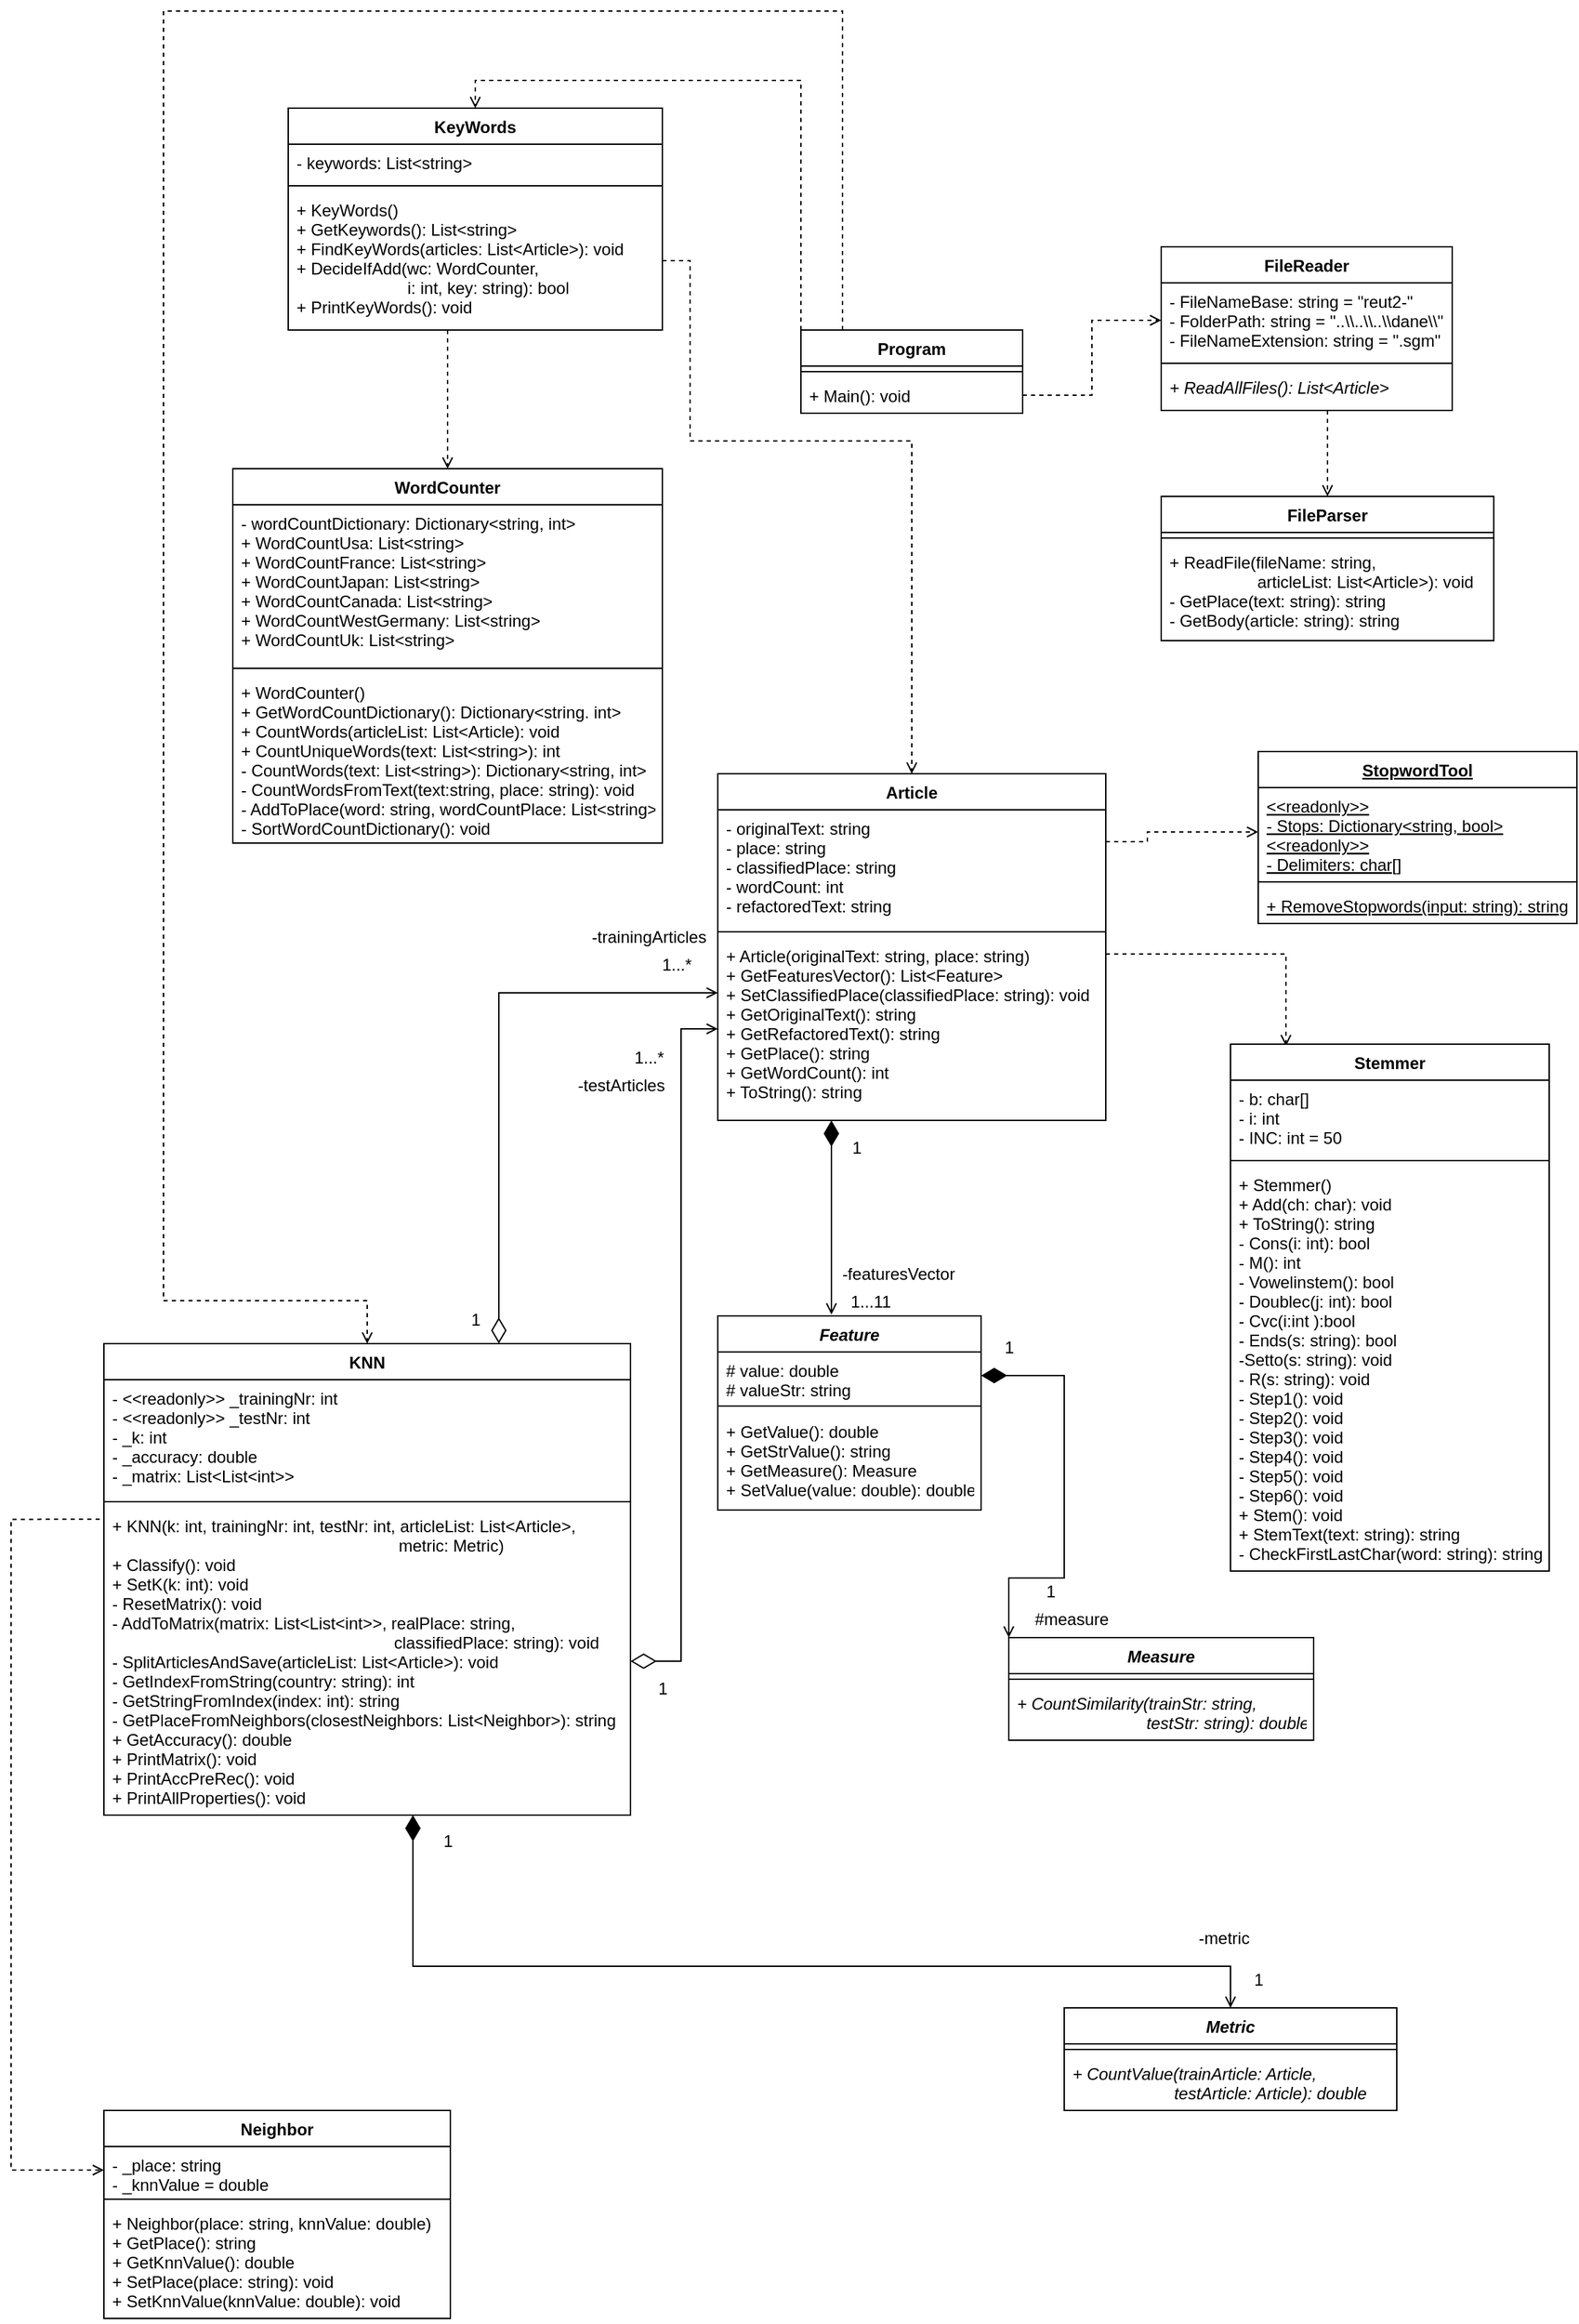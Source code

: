 <mxfile version="12.9.8" type="device"><diagram id="v0-UZpTvdWy3WvNRpsd5" name="Page-1"><mxGraphModel dx="1287" dy="3041" grid="1" gridSize="10" guides="1" tooltips="1" connect="1" arrows="1" fold="1" page="1" pageScale="1" pageWidth="827" pageHeight="1169" math="0" shadow="0"><root><mxCell id="0"/><mxCell id="1" parent="0"/><mxCell id="0_wCjDoMP3JWX9cPRF38-53" style="edgeStyle=orthogonalEdgeStyle;rounded=0;orthogonalLoop=1;jettySize=auto;html=1;startArrow=diamondThin;startFill=1;targetPerimeterSpacing=1;endSize=6;startSize=16;endArrow=open;endFill=0;" parent="1" source="0_wCjDoMP3JWX9cPRF38-24" edge="1"><mxGeometry relative="1" as="geometry"><mxPoint x="-58" y="-1280" as="targetPoint"/><Array as="points"><mxPoint x="-58" y="-1400"/><mxPoint x="-58" y="-1400"/></Array></mxGeometry></mxCell><mxCell id="0_wCjDoMP3JWX9cPRF38-54" value="1" style="text;html=1;align=center;verticalAlign=middle;resizable=0;points=[];autosize=1;" parent="1" vertex="1"><mxGeometry x="-50" y="-1410" width="20" height="20" as="geometry"/></mxCell><mxCell id="0_wCjDoMP3JWX9cPRF38-55" value="1...11" style="text;html=1;align=center;verticalAlign=middle;resizable=0;points=[];autosize=1;" parent="1" vertex="1"><mxGeometry x="-50" y="-1299" width="40" height="20" as="geometry"/></mxCell><mxCell id="0_wCjDoMP3JWX9cPRF38-56" value="-featuresVector" style="text;html=1;align=center;verticalAlign=middle;resizable=0;points=[];autosize=1;" parent="1" vertex="1"><mxGeometry x="-60" y="-1319" width="100" height="20" as="geometry"/></mxCell><mxCell id="0_wCjDoMP3JWX9cPRF38-59" value="1" style="text;html=1;align=center;verticalAlign=middle;resizable=0;points=[];autosize=1;" parent="1" vertex="1"><mxGeometry x="-325" y="-1286" width="20" height="20" as="geometry"/></mxCell><mxCell id="0_wCjDoMP3JWX9cPRF38-60" value="-metric" style="text;html=1;align=center;verticalAlign=middle;resizable=0;points=[];autosize=1;" parent="1" vertex="1"><mxGeometry x="200" y="-840" width="50" height="20" as="geometry"/></mxCell><mxCell id="0_wCjDoMP3JWX9cPRF38-62" style="edgeStyle=orthogonalEdgeStyle;rounded=0;orthogonalLoop=1;jettySize=auto;html=1;entryX=0.5;entryY=0;entryDx=0;entryDy=0;startArrow=diamondThin;startFill=1;startSize=16;endArrow=open;endFill=0;endSize=6;targetPerimeterSpacing=1;" parent="1" source="0_wCjDoMP3JWX9cPRF38-12" target="0_wCjDoMP3JWX9cPRF38-45" edge="1"><mxGeometry relative="1" as="geometry"><mxPoint x="-410" y="-1280" as="sourcePoint"/><Array as="points"><mxPoint x="-360" y="-810"/><mxPoint x="230" y="-810"/></Array></mxGeometry></mxCell><mxCell id="0_wCjDoMP3JWX9cPRF38-63" style="edgeStyle=orthogonalEdgeStyle;rounded=0;orthogonalLoop=1;jettySize=auto;html=1;startArrow=diamondThin;startFill=0;startSize=16;endArrow=open;endFill=0;endSize=6;targetPerimeterSpacing=1;exitX=0.75;exitY=0;exitDx=0;exitDy=0;" parent="1" source="0_wCjDoMP3JWX9cPRF38-9" edge="1"><mxGeometry relative="1" as="geometry"><mxPoint x="-550" y="-1580" as="sourcePoint"/><mxPoint x="-140" y="-1512" as="targetPoint"/><Array as="points"><mxPoint x="-298" y="-1512"/></Array></mxGeometry></mxCell><mxCell id="0_wCjDoMP3JWX9cPRF38-65" value="1" style="text;html=1;align=center;verticalAlign=middle;resizable=0;points=[];autosize=1;" parent="1" vertex="1"><mxGeometry x="-345" y="-910" width="20" height="20" as="geometry"/></mxCell><mxCell id="0_wCjDoMP3JWX9cPRF38-66" value="1" style="text;html=1;align=center;verticalAlign=middle;resizable=0;points=[];autosize=1;" parent="1" vertex="1"><mxGeometry x="240" y="-810" width="20" height="20" as="geometry"/></mxCell><mxCell id="0_wCjDoMP3JWX9cPRF38-67" value="1...*" style="text;html=1;align=center;verticalAlign=middle;resizable=0;points=[];autosize=1;" parent="1" vertex="1"><mxGeometry x="-190" y="-1542" width="40" height="20" as="geometry"/></mxCell><mxCell id="0_wCjDoMP3JWX9cPRF38-68" value="1...*" style="text;html=1;align=center;verticalAlign=middle;resizable=0;points=[];autosize=1;" parent="1" vertex="1"><mxGeometry x="-210" y="-1475" width="40" height="20" as="geometry"/></mxCell><mxCell id="0_wCjDoMP3JWX9cPRF38-69" value="-testArticles" style="text;html=1;align=center;verticalAlign=middle;resizable=0;points=[];autosize=1;" parent="1" vertex="1"><mxGeometry x="-250" y="-1455" width="80" height="20" as="geometry"/></mxCell><mxCell id="0_wCjDoMP3JWX9cPRF38-70" value="-trainingArticles" style="text;html=1;align=center;verticalAlign=middle;resizable=0;points=[];autosize=1;" parent="1" vertex="1"><mxGeometry x="-240" y="-1562" width="100" height="20" as="geometry"/></mxCell><mxCell id="0_wCjDoMP3JWX9cPRF38-71" style="edgeStyle=orthogonalEdgeStyle;rounded=0;orthogonalLoop=1;jettySize=auto;html=1;entryX=0;entryY=0.5;entryDx=0;entryDy=0;startArrow=none;startFill=0;startSize=16;endArrow=open;endFill=0;endSize=6;targetPerimeterSpacing=1;dashed=1;exitX=1;exitY=0.5;exitDx=0;exitDy=0;" parent="1" source="0_wCjDoMP3JWX9cPRF38-4" target="0_wCjDoMP3JWX9cPRF38-30" edge="1"><mxGeometry relative="1" as="geometry"><mxPoint x="30" y="-2011.0" as="sourcePoint"/></mxGeometry></mxCell><mxCell id="0_wCjDoMP3JWX9cPRF38-83" style="edgeStyle=orthogonalEdgeStyle;rounded=0;orthogonalLoop=1;jettySize=auto;html=1;entryX=0.5;entryY=0;entryDx=0;entryDy=0;dashed=1;startArrow=none;startFill=0;startSize=16;endArrow=open;endFill=0;endSize=6;targetPerimeterSpacing=1;" parent="1" source="0_wCjDoMP3JWX9cPRF38-1" target="0_wCjDoMP3JWX9cPRF38-9" edge="1"><mxGeometry relative="1" as="geometry"><Array as="points"><mxPoint x="-50" y="-2220"/><mxPoint x="-540" y="-2220"/><mxPoint x="-540" y="-1290"/><mxPoint x="-393" y="-1290"/></Array></mxGeometry></mxCell><mxCell id="0_wCjDoMP3JWX9cPRF38-73" style="edgeStyle=orthogonalEdgeStyle;rounded=0;orthogonalLoop=1;jettySize=auto;html=1;entryX=0.5;entryY=0;entryDx=0;entryDy=0;dashed=1;startArrow=none;startFill=0;startSize=16;endArrow=open;endFill=0;endSize=6;targetPerimeterSpacing=1;exitX=0;exitY=0;exitDx=0;exitDy=0;" parent="1" source="0_wCjDoMP3JWX9cPRF38-1" target="0_wCjDoMP3JWX9cPRF38-5" edge="1"><mxGeometry relative="1" as="geometry"><mxPoint x="-130" y="-2011.0" as="sourcePoint"/></mxGeometry></mxCell><mxCell id="0_wCjDoMP3JWX9cPRF38-74" style="edgeStyle=orthogonalEdgeStyle;rounded=0;orthogonalLoop=1;jettySize=auto;html=1;entryX=0.5;entryY=0;entryDx=0;entryDy=0;dashed=1;startArrow=none;startFill=0;startSize=16;endArrow=open;endFill=0;endSize=6;targetPerimeterSpacing=1;exitX=1;exitY=0.5;exitDx=0;exitDy=0;" parent="1" source="0_wCjDoMP3JWX9cPRF38-8" target="0_wCjDoMP3JWX9cPRF38-21" edge="1"><mxGeometry relative="1" as="geometry"><Array as="points"><mxPoint x="-160" y="-2040"/><mxPoint x="-160" y="-1910"/><mxPoint y="-1910"/></Array></mxGeometry></mxCell><mxCell id="0_wCjDoMP3JWX9cPRF38-75" style="edgeStyle=orthogonalEdgeStyle;rounded=0;orthogonalLoop=1;jettySize=auto;html=1;entryX=0;entryY=0.5;entryDx=0;entryDy=0;dashed=1;startArrow=none;startFill=0;startSize=16;endArrow=open;endFill=0;endSize=6;targetPerimeterSpacing=1;exitX=-0.008;exitY=0.039;exitDx=0;exitDy=0;exitPerimeter=0;" parent="1" source="0_wCjDoMP3JWX9cPRF38-12" target="0_wCjDoMP3JWX9cPRF38-34" edge="1"><mxGeometry relative="1" as="geometry"><mxPoint x="-680" y="-1370" as="sourcePoint"/><Array as="points"><mxPoint x="-650" y="-1132"/><mxPoint x="-650" y="-663"/></Array></mxGeometry></mxCell><mxCell id="0_wCjDoMP3JWX9cPRF38-76" style="edgeStyle=orthogonalEdgeStyle;rounded=0;orthogonalLoop=1;jettySize=auto;html=1;entryX=0;entryY=0;entryDx=0;entryDy=0;startArrow=diamondThin;startFill=1;startSize=16;endArrow=open;endFill=0;endSize=6;targetPerimeterSpacing=1;" parent="1" source="0_wCjDoMP3JWX9cPRF38-38" target="0_wCjDoMP3JWX9cPRF38-41" edge="1"><mxGeometry relative="1" as="geometry"><mxPoint x="210" y="-1305" as="targetPoint"/><Array as="points"><mxPoint x="110" y="-1236"/><mxPoint x="110" y="-1090"/><mxPoint x="70" y="-1090"/></Array></mxGeometry></mxCell><mxCell id="0_wCjDoMP3JWX9cPRF38-77" value="1" style="text;html=1;align=center;verticalAlign=middle;resizable=0;points=[];autosize=1;" parent="1" vertex="1"><mxGeometry x="60" y="-1266" width="20" height="20" as="geometry"/></mxCell><mxCell id="0_wCjDoMP3JWX9cPRF38-78" value="1" style="text;html=1;align=center;verticalAlign=middle;resizable=0;points=[];autosize=1;" parent="1" vertex="1"><mxGeometry x="90" y="-1090" width="20" height="20" as="geometry"/></mxCell><mxCell id="0_wCjDoMP3JWX9cPRF38-79" value="#measure" style="text;html=1;align=center;verticalAlign=middle;resizable=0;points=[];autosize=1;" parent="1" vertex="1"><mxGeometry x="80" y="-1070" width="70" height="20" as="geometry"/></mxCell><mxCell id="0_wCjDoMP3JWX9cPRF38-80" style="edgeStyle=orthogonalEdgeStyle;rounded=0;orthogonalLoop=1;jettySize=auto;html=1;entryX=0;entryY=0.5;entryDx=0;entryDy=0;startArrow=none;startFill=0;startSize=16;endArrow=open;endFill=0;endSize=6;targetPerimeterSpacing=1;dashed=1;" parent="1" source="0_wCjDoMP3JWX9cPRF38-21" target="0_wCjDoMP3JWX9cPRF38-14" edge="1"><mxGeometry relative="1" as="geometry"><Array as="points"><mxPoint x="170" y="-1621"/><mxPoint x="170" y="-1628"/></Array></mxGeometry></mxCell><mxCell id="0_wCjDoMP3JWX9cPRF38-81" style="edgeStyle=orthogonalEdgeStyle;rounded=0;orthogonalLoop=1;jettySize=auto;html=1;entryX=0;entryY=0.5;entryDx=0;entryDy=0;dashed=1;startArrow=none;startFill=0;startSize=16;endArrow=open;endFill=0;endSize=6;targetPerimeterSpacing=1;exitX=1;exitY=0.5;exitDx=0;exitDy=0;" parent="1" source="0_wCjDoMP3JWX9cPRF38-24" edge="1"><mxGeometry relative="1" as="geometry"><mxPoint x="270" y="-1473.5" as="targetPoint"/><Array as="points"><mxPoint x="140" y="-1540"/><mxPoint x="270" y="-1540"/></Array></mxGeometry></mxCell><mxCell id="0_wCjDoMP3JWX9cPRF38-84" style="edgeStyle=orthogonalEdgeStyle;rounded=0;orthogonalLoop=1;jettySize=auto;html=1;entryX=0.5;entryY=0;entryDx=0;entryDy=0;dashed=1;startArrow=none;startFill=0;startSize=16;endArrow=open;endFill=0;endSize=6;targetPerimeterSpacing=1;" parent="1" source="0_wCjDoMP3JWX9cPRF38-32" target="0_wCjDoMP3JWX9cPRF38-49" edge="1"><mxGeometry relative="1" as="geometry"><Array as="points"><mxPoint x="300" y="-1890"/><mxPoint x="300" y="-1890"/></Array></mxGeometry></mxCell><mxCell id="0_wCjDoMP3JWX9cPRF38-85" style="edgeStyle=orthogonalEdgeStyle;rounded=0;orthogonalLoop=1;jettySize=auto;html=1;entryX=0;entryY=0.5;entryDx=0;entryDy=0;startArrow=diamondThin;startFill=0;startSize=16;endArrow=open;endFill=0;endSize=6;targetPerimeterSpacing=1;" parent="1" source="0_wCjDoMP3JWX9cPRF38-12" target="0_wCjDoMP3JWX9cPRF38-24" edge="1"><mxGeometry relative="1" as="geometry"/></mxCell><mxCell id="0_wCjDoMP3JWX9cPRF38-87" style="edgeStyle=orthogonalEdgeStyle;rounded=0;orthogonalLoop=1;jettySize=auto;html=1;entryX=0.5;entryY=0;entryDx=0;entryDy=0;dashed=1;startArrow=none;startFill=0;startSize=16;endArrow=open;endFill=0;endSize=6;targetPerimeterSpacing=1;" parent="1" source="0_wCjDoMP3JWX9cPRF38-5" target="0_wCjDoMP3JWX9cPRF38-17" edge="1"><mxGeometry relative="1" as="geometry"><Array as="points"><mxPoint x="-335" y="-1930"/><mxPoint x="-335" y="-1930"/></Array></mxGeometry></mxCell><mxCell id="0_wCjDoMP3JWX9cPRF38-89" value="1" style="text;html=1;align=center;verticalAlign=middle;resizable=0;points=[];autosize=1;" parent="1" vertex="1"><mxGeometry x="-190" y="-1020" width="20" height="20" as="geometry"/></mxCell><mxCell id="0_wCjDoMP3JWX9cPRF38-29" value="FileReader" style="swimlane;fontStyle=1;align=center;verticalAlign=top;childLayout=stackLayout;horizontal=1;startSize=26;horizontalStack=0;resizeParent=1;resizeParentMax=0;resizeLast=0;collapsible=1;marginBottom=0;" parent="1" vertex="1"><mxGeometry x="180" y="-2050" width="210" height="118" as="geometry"/></mxCell><mxCell id="0_wCjDoMP3JWX9cPRF38-30" value="- FileNameBase: string = &quot;reut2-&quot;&#10;- FolderPath: string = &quot;..\\..\\..\\dane\\&quot;&#10;- FileNameExtension: string = &quot;.sgm&quot;" style="text;strokeColor=none;fillColor=none;align=left;verticalAlign=top;spacingLeft=4;spacingRight=4;overflow=hidden;rotatable=0;points=[[0,0.5],[1,0.5]];portConstraint=eastwest;" parent="0_wCjDoMP3JWX9cPRF38-29" vertex="1"><mxGeometry y="26" width="210" height="54" as="geometry"/></mxCell><mxCell id="0_wCjDoMP3JWX9cPRF38-31" value="" style="line;strokeWidth=1;fillColor=none;align=left;verticalAlign=middle;spacingTop=-1;spacingLeft=3;spacingRight=3;rotatable=0;labelPosition=right;points=[];portConstraint=eastwest;" parent="0_wCjDoMP3JWX9cPRF38-29" vertex="1"><mxGeometry y="80" width="210" height="8" as="geometry"/></mxCell><mxCell id="0_wCjDoMP3JWX9cPRF38-32" value="+ ReadAllFiles(): List&lt;Article&gt;" style="text;strokeColor=none;fillColor=none;align=left;verticalAlign=top;spacingLeft=4;spacingRight=4;overflow=hidden;rotatable=0;points=[[0,0.5],[1,0.5]];portConstraint=eastwest;fontStyle=2" parent="0_wCjDoMP3JWX9cPRF38-29" vertex="1"><mxGeometry y="88" width="210" height="30" as="geometry"/></mxCell><mxCell id="0_wCjDoMP3JWX9cPRF38-49" value="FileParser" style="swimlane;fontStyle=1;align=center;verticalAlign=top;childLayout=stackLayout;horizontal=1;startSize=26;horizontalStack=0;resizeParent=1;resizeParentMax=0;resizeLast=0;collapsible=1;marginBottom=0;" parent="1" vertex="1"><mxGeometry x="180" y="-1870" width="240" height="104" as="geometry"/></mxCell><mxCell id="0_wCjDoMP3JWX9cPRF38-51" value="" style="line;strokeWidth=1;fillColor=none;align=left;verticalAlign=middle;spacingTop=-1;spacingLeft=3;spacingRight=3;rotatable=0;labelPosition=right;points=[];portConstraint=eastwest;" parent="0_wCjDoMP3JWX9cPRF38-49" vertex="1"><mxGeometry y="26" width="240" height="8" as="geometry"/></mxCell><mxCell id="0_wCjDoMP3JWX9cPRF38-52" value="+ ReadFile(fileName: string,&#10;                   articleList: List&lt;Article&gt;): void&#10;- GetPlace(text: string): string&#10;- GetBody(article: string): string" style="text;strokeColor=none;fillColor=none;align=left;verticalAlign=top;spacingLeft=4;spacingRight=4;overflow=hidden;rotatable=0;points=[[0,0.5],[1,0.5]];portConstraint=eastwest;" parent="0_wCjDoMP3JWX9cPRF38-49" vertex="1"><mxGeometry y="34" width="240" height="70" as="geometry"/></mxCell><mxCell id="0_wCjDoMP3JWX9cPRF38-37" value="Feature" style="swimlane;fontStyle=3;align=center;verticalAlign=top;childLayout=stackLayout;horizontal=1;startSize=26;horizontalStack=0;resizeParent=1;resizeParentMax=0;resizeLast=0;collapsible=1;marginBottom=0;" parent="1" vertex="1"><mxGeometry x="-140" y="-1279" width="190" height="140" as="geometry"/></mxCell><mxCell id="0_wCjDoMP3JWX9cPRF38-38" value="# value: double&#10;# valueStr: string" style="text;strokeColor=none;fillColor=none;align=left;verticalAlign=top;spacingLeft=4;spacingRight=4;overflow=hidden;rotatable=0;points=[[0,0.5],[1,0.5]];portConstraint=eastwest;" parent="0_wCjDoMP3JWX9cPRF38-37" vertex="1"><mxGeometry y="26" width="190" height="34" as="geometry"/></mxCell><mxCell id="0_wCjDoMP3JWX9cPRF38-39" value="" style="line;strokeWidth=1;fillColor=none;align=left;verticalAlign=middle;spacingTop=-1;spacingLeft=3;spacingRight=3;rotatable=0;labelPosition=right;points=[];portConstraint=eastwest;" parent="0_wCjDoMP3JWX9cPRF38-37" vertex="1"><mxGeometry y="60" width="190" height="10" as="geometry"/></mxCell><mxCell id="0_wCjDoMP3JWX9cPRF38-40" value="+ GetValue(): double&#10;+ GetStrValue(): string&#10;+ GetMeasure(): Measure&#10;+ SetValue(value: double): double" style="text;strokeColor=none;fillColor=none;align=left;verticalAlign=top;spacingLeft=4;spacingRight=4;overflow=hidden;rotatable=0;points=[[0,0.5],[1,0.5]];portConstraint=eastwest;" parent="0_wCjDoMP3JWX9cPRF38-37" vertex="1"><mxGeometry y="70" width="190" height="70" as="geometry"/></mxCell><mxCell id="0_wCjDoMP3JWX9cPRF38-21" value="Article&#10;" style="swimlane;fontStyle=1;align=center;verticalAlign=top;childLayout=stackLayout;horizontal=1;startSize=26;horizontalStack=0;resizeParent=1;resizeParentMax=0;resizeLast=0;collapsible=1;marginBottom=0;" parent="1" vertex="1"><mxGeometry x="-140" y="-1670" width="280" height="250" as="geometry"/></mxCell><mxCell id="0_wCjDoMP3JWX9cPRF38-22" value="- originalText: string&#10;- place: string&#10;- classifiedPlace: string&#10;- wordCount: int&#10;- refactoredText: string" style="text;strokeColor=none;fillColor=none;align=left;verticalAlign=top;spacingLeft=4;spacingRight=4;overflow=hidden;rotatable=0;points=[[0,0.5],[1,0.5]];portConstraint=eastwest;" parent="0_wCjDoMP3JWX9cPRF38-21" vertex="1"><mxGeometry y="26" width="280" height="84" as="geometry"/></mxCell><mxCell id="0_wCjDoMP3JWX9cPRF38-23" value="" style="line;strokeWidth=1;fillColor=none;align=left;verticalAlign=middle;spacingTop=-1;spacingLeft=3;spacingRight=3;rotatable=0;labelPosition=right;points=[];portConstraint=eastwest;" parent="0_wCjDoMP3JWX9cPRF38-21" vertex="1"><mxGeometry y="110" width="280" height="8" as="geometry"/></mxCell><mxCell id="0_wCjDoMP3JWX9cPRF38-24" value="+ Article(originalText: string, place: string)&#10;+ GetFeaturesVector(): List&lt;Feature&gt;&#10;+ SetClassifiedPlace(classifiedPlace: string): void&#10;+ GetOriginalText(): string&#10;+ GetRefactoredText(): string&#10;+ GetPlace(): string&#10;+ GetWordCount(): int&#10;+ ToString(): string " style="text;strokeColor=none;fillColor=none;align=left;verticalAlign=top;spacingLeft=4;spacingRight=4;overflow=hidden;rotatable=0;points=[[0,0.5],[1,0.5]];portConstraint=eastwest;" parent="0_wCjDoMP3JWX9cPRF38-21" vertex="1"><mxGeometry y="118" width="280" height="132" as="geometry"/></mxCell><mxCell id="0_wCjDoMP3JWX9cPRF38-13" value="StopwordTool" style="swimlane;fontStyle=5;align=center;verticalAlign=top;childLayout=stackLayout;horizontal=1;startSize=26;horizontalStack=0;resizeParent=1;resizeParentMax=0;resizeLast=0;collapsible=1;marginBottom=0;" parent="1" vertex="1"><mxGeometry x="250" y="-1686" width="230" height="124" as="geometry"/></mxCell><mxCell id="0_wCjDoMP3JWX9cPRF38-14" value="&lt;&lt;readonly&gt;&gt;&#10;- Stops: Dictionary&lt;string, bool&gt;&#10;&lt;&lt;readonly&gt;&gt;&#10;- Delimiters: char[]" style="text;strokeColor=none;fillColor=none;align=left;verticalAlign=top;spacingLeft=4;spacingRight=4;overflow=hidden;rotatable=0;points=[[0,0.5],[1,0.5]];portConstraint=eastwest;fontStyle=4" parent="0_wCjDoMP3JWX9cPRF38-13" vertex="1"><mxGeometry y="26" width="230" height="64" as="geometry"/></mxCell><mxCell id="0_wCjDoMP3JWX9cPRF38-15" value="" style="line;strokeWidth=1;fillColor=none;align=left;verticalAlign=middle;spacingTop=-1;spacingLeft=3;spacingRight=3;rotatable=0;labelPosition=right;points=[];portConstraint=eastwest;" parent="0_wCjDoMP3JWX9cPRF38-13" vertex="1"><mxGeometry y="90" width="230" height="8" as="geometry"/></mxCell><mxCell id="0_wCjDoMP3JWX9cPRF38-16" value="+ RemoveStopwords(input: string): string" style="text;strokeColor=none;fillColor=none;align=left;verticalAlign=top;spacingLeft=4;spacingRight=4;overflow=hidden;rotatable=0;points=[[0,0.5],[1,0.5]];portConstraint=eastwest;fontStyle=4" parent="0_wCjDoMP3JWX9cPRF38-13" vertex="1"><mxGeometry y="98" width="230" height="26" as="geometry"/></mxCell><mxCell id="0_wCjDoMP3JWX9cPRF38-5" value="KeyWords" style="swimlane;fontStyle=1;align=center;verticalAlign=top;childLayout=stackLayout;horizontal=1;startSize=26;horizontalStack=0;resizeParent=1;resizeParentMax=0;resizeLast=0;collapsible=1;marginBottom=0;" parent="1" vertex="1"><mxGeometry x="-450" y="-2150" width="270" height="160" as="geometry"/></mxCell><mxCell id="0_wCjDoMP3JWX9cPRF38-6" value="- keywords: List&lt;string&gt;" style="text;strokeColor=none;fillColor=none;align=left;verticalAlign=top;spacingLeft=4;spacingRight=4;overflow=hidden;rotatable=0;points=[[0,0.5],[1,0.5]];portConstraint=eastwest;" parent="0_wCjDoMP3JWX9cPRF38-5" vertex="1"><mxGeometry y="26" width="270" height="26" as="geometry"/></mxCell><mxCell id="0_wCjDoMP3JWX9cPRF38-7" value="" style="line;strokeWidth=1;fillColor=none;align=left;verticalAlign=middle;spacingTop=-1;spacingLeft=3;spacingRight=3;rotatable=0;labelPosition=right;points=[];portConstraint=eastwest;" parent="0_wCjDoMP3JWX9cPRF38-5" vertex="1"><mxGeometry y="52" width="270" height="8" as="geometry"/></mxCell><mxCell id="0_wCjDoMP3JWX9cPRF38-8" value="+ KeyWords()&#10;+ GetKeywords(): List&lt;string&gt;&#10;+ FindKeyWords(articles: List&lt;Article&gt;): void&#10;+ DecideIfAdd(wc: WordCounter,&#10;                        i: int, key: string): bool&#10;+ PrintKeyWords(): void" style="text;strokeColor=none;fillColor=none;align=left;verticalAlign=top;spacingLeft=4;spacingRight=4;overflow=hidden;rotatable=0;points=[[0,0.5],[1,0.5]];portConstraint=eastwest;" parent="0_wCjDoMP3JWX9cPRF38-5" vertex="1"><mxGeometry y="60" width="270" height="100" as="geometry"/></mxCell><mxCell id="0_wCjDoMP3JWX9cPRF38-1" value="Program" style="swimlane;fontStyle=1;align=center;verticalAlign=top;childLayout=stackLayout;horizontal=1;startSize=26;horizontalStack=0;resizeParent=1;resizeParentMax=0;resizeLast=0;collapsible=1;marginBottom=0;" parent="1" vertex="1"><mxGeometry x="-80" y="-1990" width="160" height="60" as="geometry"/></mxCell><mxCell id="0_wCjDoMP3JWX9cPRF38-3" value="" style="line;strokeWidth=1;fillColor=none;align=left;verticalAlign=middle;spacingTop=-1;spacingLeft=3;spacingRight=3;rotatable=0;labelPosition=right;points=[];portConstraint=eastwest;" parent="0_wCjDoMP3JWX9cPRF38-1" vertex="1"><mxGeometry y="26" width="160" height="8" as="geometry"/></mxCell><mxCell id="0_wCjDoMP3JWX9cPRF38-4" value="+ Main(): void" style="text;strokeColor=none;fillColor=none;align=left;verticalAlign=top;spacingLeft=4;spacingRight=4;overflow=hidden;rotatable=0;points=[[0,0.5],[1,0.5]];portConstraint=eastwest;" parent="0_wCjDoMP3JWX9cPRF38-1" vertex="1"><mxGeometry y="34" width="160" height="26" as="geometry"/></mxCell><mxCell id="0_wCjDoMP3JWX9cPRF38-17" value="WordCounter" style="swimlane;fontStyle=1;align=center;verticalAlign=top;childLayout=stackLayout;horizontal=1;startSize=26;horizontalStack=0;resizeParent=1;resizeParentMax=0;resizeLast=0;collapsible=1;marginBottom=0;" parent="1" vertex="1"><mxGeometry x="-490" y="-1890" width="310" height="270" as="geometry"/></mxCell><mxCell id="0_wCjDoMP3JWX9cPRF38-18" value="- wordCountDictionary: Dictionary&lt;string, int&gt;&#10;+ WordCountUsa: List&lt;string&gt;&#10;+ WordCountFrance: List&lt;string&gt;&#10;+ WordCountJapan: List&lt;string&gt;&#10;+ WordCountCanada: List&lt;string&gt;&#10;+ WordCountWestGermany: List&lt;string&gt;&#10;+ WordCountUk: List&lt;string&gt;" style="text;strokeColor=none;fillColor=none;align=left;verticalAlign=top;spacingLeft=4;spacingRight=4;overflow=hidden;rotatable=0;points=[[0,0.5],[1,0.5]];portConstraint=eastwest;" parent="0_wCjDoMP3JWX9cPRF38-17" vertex="1"><mxGeometry y="26" width="310" height="114" as="geometry"/></mxCell><mxCell id="0_wCjDoMP3JWX9cPRF38-19" value="" style="line;strokeWidth=1;fillColor=none;align=left;verticalAlign=middle;spacingTop=-1;spacingLeft=3;spacingRight=3;rotatable=0;labelPosition=right;points=[];portConstraint=eastwest;" parent="0_wCjDoMP3JWX9cPRF38-17" vertex="1"><mxGeometry y="140" width="310" height="8" as="geometry"/></mxCell><mxCell id="0_wCjDoMP3JWX9cPRF38-20" value="+ WordCounter()&#10;+ GetWordCountDictionary(): Dictionary&lt;string. int&gt;&#10;+ CountWords(articleList: List&lt;Article): void&#10;+ CountUniqueWords(text: List&lt;string&gt;): int&#10;- CountWords(text: List&lt;string&gt;): Dictionary&lt;string, int&gt;&#10;- CountWordsFromText(text:string, place: string): void&#10;- AddToPlace(word: string, wordCountPlace: List&lt;string&gt;): void&#10;- SortWordCountDictionary(): void&#10;" style="text;strokeColor=none;fillColor=none;align=left;verticalAlign=top;spacingLeft=4;spacingRight=4;overflow=hidden;rotatable=0;points=[[0,0.5],[1,0.5]];portConstraint=eastwest;" parent="0_wCjDoMP3JWX9cPRF38-17" vertex="1"><mxGeometry y="148" width="310" height="122" as="geometry"/></mxCell><mxCell id="0_wCjDoMP3JWX9cPRF38-45" value="Metric" style="swimlane;fontStyle=3;align=center;verticalAlign=top;childLayout=stackLayout;horizontal=1;startSize=26;horizontalStack=0;resizeParent=1;resizeParentMax=0;resizeLast=0;collapsible=1;marginBottom=0;" parent="1" vertex="1"><mxGeometry x="110" y="-780" width="240" height="74" as="geometry"/></mxCell><mxCell id="0_wCjDoMP3JWX9cPRF38-47" value="" style="line;strokeWidth=1;fillColor=none;align=left;verticalAlign=middle;spacingTop=-1;spacingLeft=3;spacingRight=3;rotatable=0;labelPosition=right;points=[];portConstraint=eastwest;" parent="0_wCjDoMP3JWX9cPRF38-45" vertex="1"><mxGeometry y="26" width="240" height="8" as="geometry"/></mxCell><mxCell id="0_wCjDoMP3JWX9cPRF38-48" value="+ CountValue(trainArticle: Article, &#10;                      testArticle: Article): double" style="text;strokeColor=none;fillColor=none;align=left;verticalAlign=top;spacingLeft=4;spacingRight=4;overflow=hidden;rotatable=0;points=[[0,0.5],[1,0.5]];portConstraint=eastwest;fontStyle=2" parent="0_wCjDoMP3JWX9cPRF38-45" vertex="1"><mxGeometry y="34" width="240" height="40" as="geometry"/></mxCell><mxCell id="0_wCjDoMP3JWX9cPRF38-33" value="Neighbor" style="swimlane;fontStyle=1;align=center;verticalAlign=top;childLayout=stackLayout;horizontal=1;startSize=26;horizontalStack=0;resizeParent=1;resizeParentMax=0;resizeLast=0;collapsible=1;marginBottom=0;" parent="1" vertex="1"><mxGeometry x="-583" y="-706" width="250" height="150" as="geometry"/></mxCell><mxCell id="0_wCjDoMP3JWX9cPRF38-34" value="- _place: string&#10;- _knnValue = double" style="text;strokeColor=none;fillColor=none;align=left;verticalAlign=top;spacingLeft=4;spacingRight=4;overflow=hidden;rotatable=0;points=[[0,0.5],[1,0.5]];portConstraint=eastwest;" parent="0_wCjDoMP3JWX9cPRF38-33" vertex="1"><mxGeometry y="26" width="250" height="34" as="geometry"/></mxCell><mxCell id="0_wCjDoMP3JWX9cPRF38-35" value="" style="line;strokeWidth=1;fillColor=none;align=left;verticalAlign=middle;spacingTop=-1;spacingLeft=3;spacingRight=3;rotatable=0;labelPosition=right;points=[];portConstraint=eastwest;" parent="0_wCjDoMP3JWX9cPRF38-33" vertex="1"><mxGeometry y="60" width="250" height="8" as="geometry"/></mxCell><mxCell id="0_wCjDoMP3JWX9cPRF38-36" value="+ Neighbor(place: string, knnValue: double)&#10;+ GetPlace(): string&#10;+ GetKnnValue(): double&#10;+ SetPlace(place: string): void&#10;+ SetKnnValue(knnValue: double): void" style="text;strokeColor=none;fillColor=none;align=left;verticalAlign=top;spacingLeft=4;spacingRight=4;overflow=hidden;rotatable=0;points=[[0,0.5],[1,0.5]];portConstraint=eastwest;" parent="0_wCjDoMP3JWX9cPRF38-33" vertex="1"><mxGeometry y="68" width="250" height="82" as="geometry"/></mxCell><mxCell id="0_wCjDoMP3JWX9cPRF38-9" value="KNN" style="swimlane;fontStyle=1;align=center;verticalAlign=top;childLayout=stackLayout;horizontal=1;startSize=26;horizontalStack=0;resizeParent=1;resizeParentMax=0;resizeLast=0;collapsible=1;marginBottom=0;" parent="1" vertex="1"><mxGeometry x="-583" y="-1259" width="380" height="340" as="geometry"/></mxCell><mxCell id="0_wCjDoMP3JWX9cPRF38-10" value="- &lt;&lt;readonly&gt;&gt; _trainingNr: int&#10;- &lt;&lt;readonly&gt;&gt; _testNr: int&#10;- _k: int&#10;- _accuracy: double&#10;- _matrix: List&lt;List&lt;int&gt;&gt;" style="text;strokeColor=none;fillColor=none;align=left;verticalAlign=top;spacingLeft=4;spacingRight=4;overflow=hidden;rotatable=0;points=[[0,0.5],[1,0.5]];portConstraint=eastwest;" parent="0_wCjDoMP3JWX9cPRF38-9" vertex="1"><mxGeometry y="26" width="380" height="84" as="geometry"/></mxCell><mxCell id="0_wCjDoMP3JWX9cPRF38-11" value="" style="line;strokeWidth=1;fillColor=none;align=left;verticalAlign=middle;spacingTop=-1;spacingLeft=3;spacingRight=3;rotatable=0;labelPosition=right;points=[];portConstraint=eastwest;" parent="0_wCjDoMP3JWX9cPRF38-9" vertex="1"><mxGeometry y="110" width="380" height="8" as="geometry"/></mxCell><mxCell id="0_wCjDoMP3JWX9cPRF38-12" value="+ KNN(k: int, trainingNr: int, testNr: int, articleList: List&lt;Article&gt;, &#10;                                                              metric: Metric)&#10;+ Classify(): void&#10;+ SetK(k: int): void&#10;- ResetMatrix(): void&#10;- AddToMatrix(matrix: List&lt;List&lt;int&gt;&gt;, realPlace: string,&#10;                                                             classifiedPlace: string): void&#10;- SplitArticlesAndSave(articleList: List&lt;Article&gt;): void&#10;- GetIndexFromString(country: string): int&#10;- GetStringFromIndex(index: int): string&#10;- GetPlaceFromNeighbors(closestNeighbors: List&lt;Neighbor&gt;): string&#10;+ GetAccuracy(): double&#10;+ PrintMatrix(): void&#10;+ PrintAccPreRec(): void&#10;+ PrintAllProperties(): void&#10;&#10;&#10;" style="text;strokeColor=none;fillColor=none;align=left;verticalAlign=top;spacingLeft=4;spacingRight=4;overflow=hidden;rotatable=0;points=[[0,0.5],[1,0.5]];portConstraint=eastwest;" parent="0_wCjDoMP3JWX9cPRF38-9" vertex="1"><mxGeometry y="118" width="380" height="222" as="geometry"/></mxCell><mxCell id="0_wCjDoMP3JWX9cPRF38-41" value="Measure" style="swimlane;fontStyle=3;align=center;verticalAlign=top;childLayout=stackLayout;horizontal=1;startSize=26;horizontalStack=0;resizeParent=1;resizeParentMax=0;resizeLast=0;collapsible=1;marginBottom=0;" parent="1" vertex="1"><mxGeometry x="70" y="-1047" width="220" height="74" as="geometry"/></mxCell><mxCell id="0_wCjDoMP3JWX9cPRF38-43" value="" style="line;strokeWidth=1;fillColor=none;align=left;verticalAlign=middle;spacingTop=-1;spacingLeft=3;spacingRight=3;rotatable=0;labelPosition=right;points=[];portConstraint=eastwest;" parent="0_wCjDoMP3JWX9cPRF38-41" vertex="1"><mxGeometry y="26" width="220" height="8" as="geometry"/></mxCell><mxCell id="0_wCjDoMP3JWX9cPRF38-44" value="+ CountSimilarity(trainStr: string, &#10;                            testStr: string): double" style="text;strokeColor=none;fillColor=none;align=left;verticalAlign=top;spacingLeft=4;spacingRight=4;overflow=hidden;rotatable=0;points=[[0,0.5],[1,0.5]];portConstraint=eastwest;fontStyle=2" parent="0_wCjDoMP3JWX9cPRF38-41" vertex="1"><mxGeometry y="34" width="220" height="40" as="geometry"/></mxCell><mxCell id="lAa8TAp7fkWXo-4Ke9GB-2" value="Stemmer" style="swimlane;fontStyle=1;align=center;verticalAlign=top;childLayout=stackLayout;horizontal=1;startSize=26;horizontalStack=0;resizeParent=1;resizeParentMax=0;resizeLast=0;collapsible=1;marginBottom=0;" parent="1" vertex="1"><mxGeometry x="230" y="-1475" width="230" height="380" as="geometry"/></mxCell><mxCell id="lAa8TAp7fkWXo-4Ke9GB-3" value="- b: char[]&#10;- i: int&#10;- INC: int = 50" style="text;strokeColor=none;fillColor=none;align=left;verticalAlign=top;spacingLeft=4;spacingRight=4;overflow=hidden;rotatable=0;points=[[0,0.5],[1,0.5]];portConstraint=eastwest;fontStyle=0" parent="lAa8TAp7fkWXo-4Ke9GB-2" vertex="1"><mxGeometry y="26" width="230" height="54" as="geometry"/></mxCell><mxCell id="lAa8TAp7fkWXo-4Ke9GB-4" value="" style="line;strokeWidth=1;fillColor=none;align=left;verticalAlign=middle;spacingTop=-1;spacingLeft=3;spacingRight=3;rotatable=0;labelPosition=right;points=[];portConstraint=eastwest;" parent="lAa8TAp7fkWXo-4Ke9GB-2" vertex="1"><mxGeometry y="80" width="230" height="8" as="geometry"/></mxCell><mxCell id="lAa8TAp7fkWXo-4Ke9GB-5" value="+ Stemmer()&#10;+ Add(ch: char): void&#10;+ ToString(): string&#10;- Cons(i: int): bool&#10;- M(): int&#10;- Vowelinstem(): bool&#10;- Doublec(j: int): bool&#10;- Cvc(i:int ):bool&#10;- Ends(s: string): bool&#10;-Setto(s: string): void&#10;- R(s: string): void&#10;- Step1(): void&#10;- Step2(): void&#10;- Step3(): void&#10;- Step4(): void&#10;- Step5(): void&#10;- Step6(): void&#10;+ Stem(): void&#10;+ StemText(text: string): string&#10;- CheckFirstLastChar(word: string): string" style="text;strokeColor=none;fillColor=none;align=left;verticalAlign=top;spacingLeft=4;spacingRight=4;overflow=hidden;rotatable=0;points=[[0,0.5],[1,0.5]];portConstraint=eastwest;" parent="lAa8TAp7fkWXo-4Ke9GB-2" vertex="1"><mxGeometry y="88" width="230" height="292" as="geometry"/></mxCell></root></mxGraphModel></diagram></mxfile>